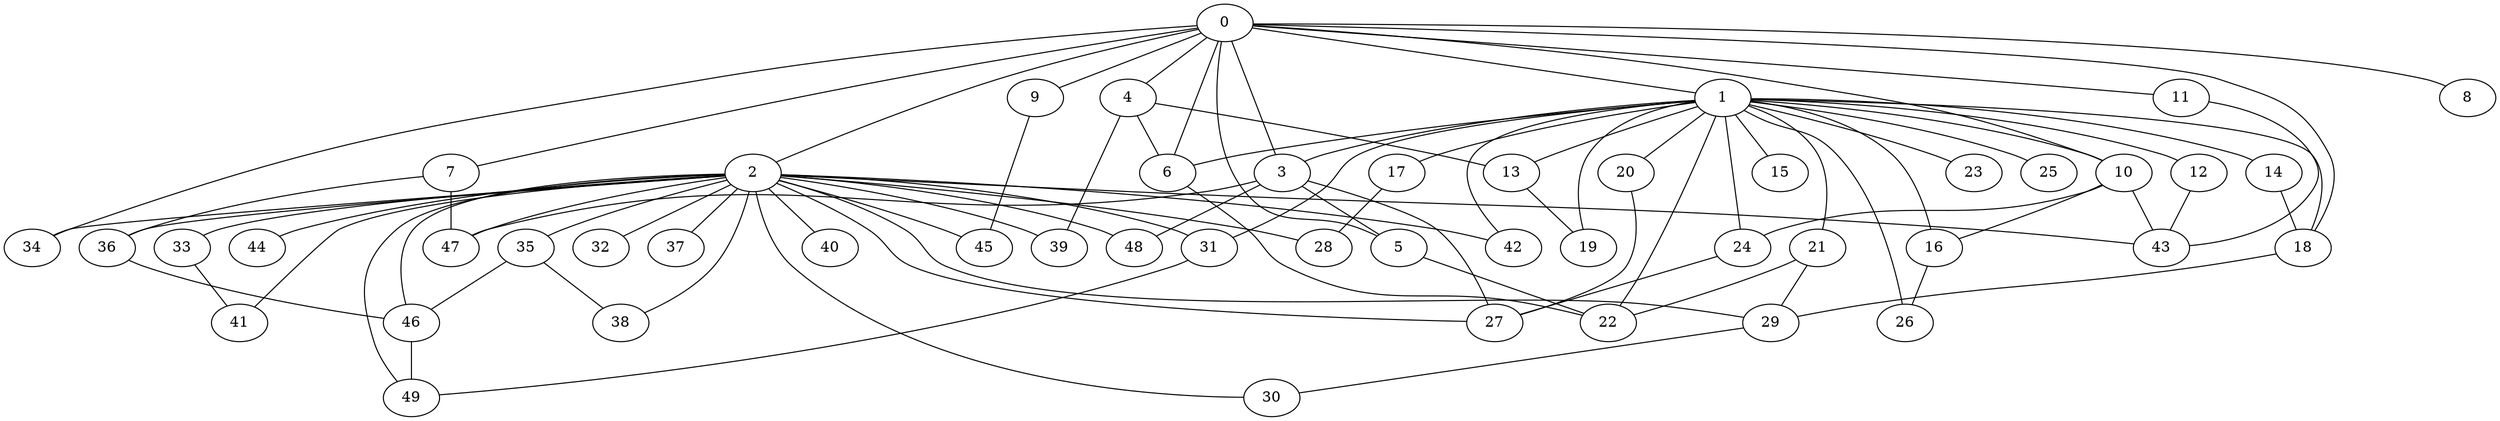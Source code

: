 
graph graphname {
    0 -- 1
0 -- 2
0 -- 3
0 -- 4
0 -- 5
0 -- 6
0 -- 7
0 -- 8
0 -- 9
0 -- 10
0 -- 11
0 -- 18
0 -- 34
1 -- 12
1 -- 13
1 -- 14
1 -- 15
1 -- 16
1 -- 17
1 -- 18
1 -- 19
1 -- 20
1 -- 21
1 -- 22
1 -- 23
1 -- 24
1 -- 25
1 -- 26
1 -- 3
1 -- 42
1 -- 6
1 -- 31
1 -- 10
2 -- 27
2 -- 28
2 -- 29
2 -- 30
2 -- 31
2 -- 32
2 -- 33
2 -- 34
2 -- 35
2 -- 36
2 -- 37
2 -- 38
2 -- 39
2 -- 40
2 -- 41
2 -- 42
2 -- 43
2 -- 44
2 -- 45
2 -- 46
2 -- 47
2 -- 48
2 -- 49
3 -- 48
3 -- 5
3 -- 27
3 -- 47
4 -- 13
4 -- 39
4 -- 6
5 -- 22
6 -- 22
7 -- 47
7 -- 36
9 -- 45
10 -- 43
10 -- 24
10 -- 16
11 -- 43
12 -- 43
13 -- 19
14 -- 18
16 -- 26
17 -- 28
18 -- 29
20 -- 27
21 -- 22
21 -- 29
24 -- 27
29 -- 30
31 -- 49
33 -- 41
35 -- 38
35 -- 46
36 -- 46
46 -- 49

}
